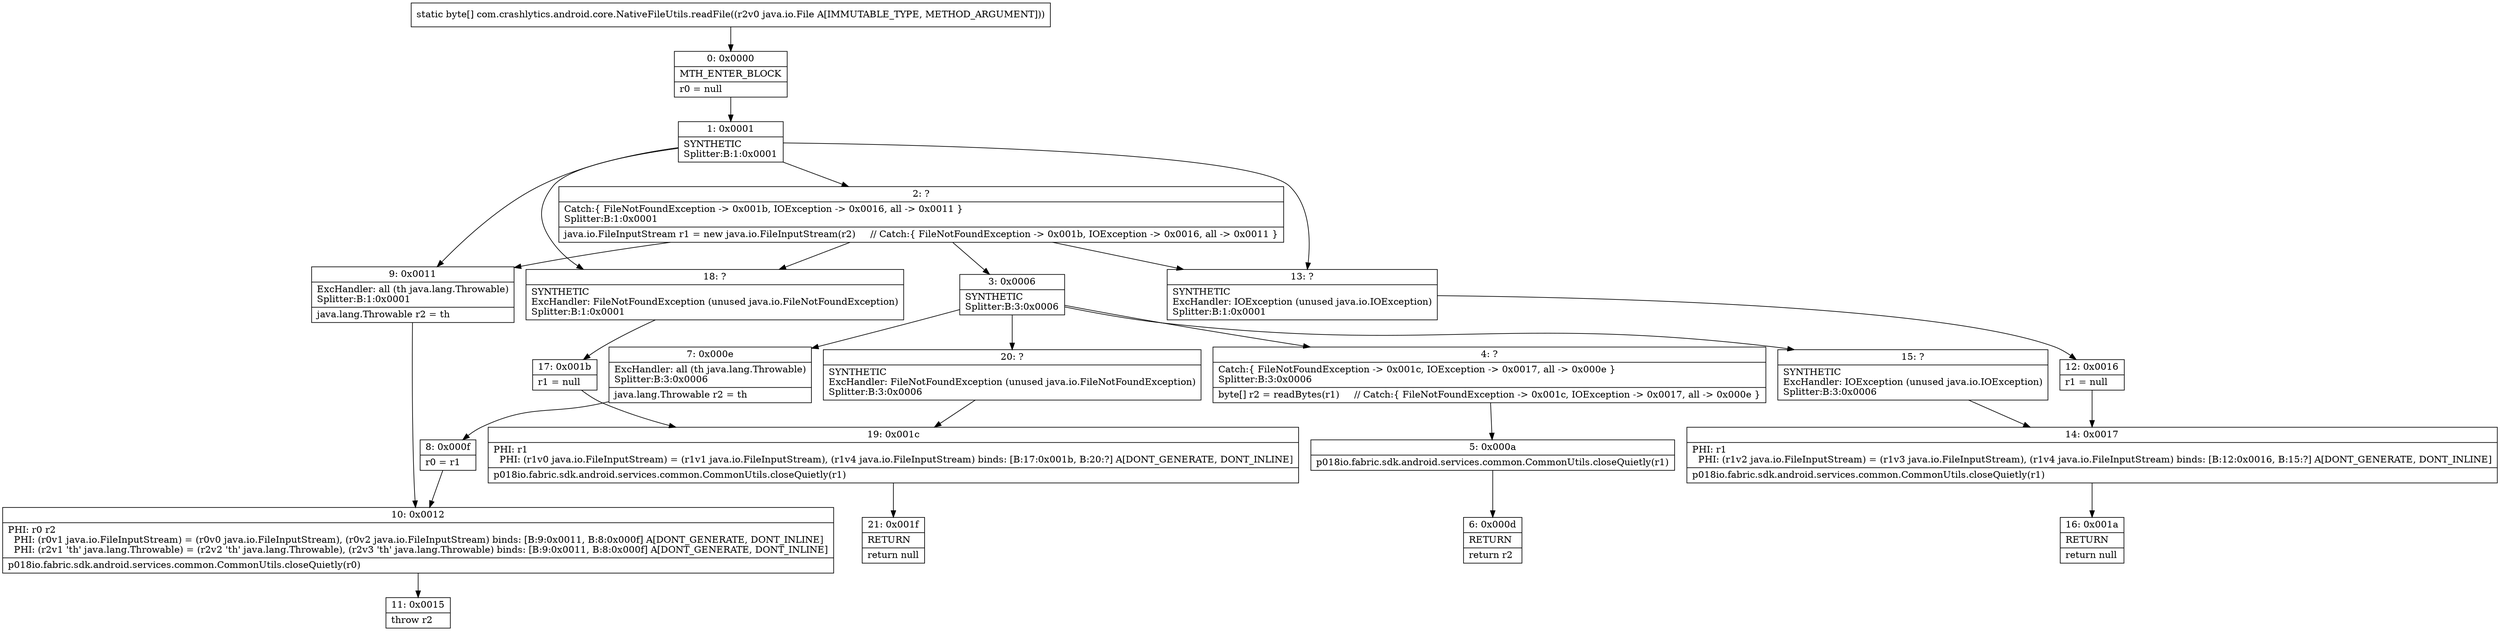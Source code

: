 digraph "CFG forcom.crashlytics.android.core.NativeFileUtils.readFile(Ljava\/io\/File;)[B" {
Node_0 [shape=record,label="{0\:\ 0x0000|MTH_ENTER_BLOCK\l|r0 = null\l}"];
Node_1 [shape=record,label="{1\:\ 0x0001|SYNTHETIC\lSplitter:B:1:0x0001\l}"];
Node_2 [shape=record,label="{2\:\ ?|Catch:\{ FileNotFoundException \-\> 0x001b, IOException \-\> 0x0016, all \-\> 0x0011 \}\lSplitter:B:1:0x0001\l|java.io.FileInputStream r1 = new java.io.FileInputStream(r2)     \/\/ Catch:\{ FileNotFoundException \-\> 0x001b, IOException \-\> 0x0016, all \-\> 0x0011 \}\l}"];
Node_3 [shape=record,label="{3\:\ 0x0006|SYNTHETIC\lSplitter:B:3:0x0006\l}"];
Node_4 [shape=record,label="{4\:\ ?|Catch:\{ FileNotFoundException \-\> 0x001c, IOException \-\> 0x0017, all \-\> 0x000e \}\lSplitter:B:3:0x0006\l|byte[] r2 = readBytes(r1)     \/\/ Catch:\{ FileNotFoundException \-\> 0x001c, IOException \-\> 0x0017, all \-\> 0x000e \}\l}"];
Node_5 [shape=record,label="{5\:\ 0x000a|p018io.fabric.sdk.android.services.common.CommonUtils.closeQuietly(r1)\l}"];
Node_6 [shape=record,label="{6\:\ 0x000d|RETURN\l|return r2\l}"];
Node_7 [shape=record,label="{7\:\ 0x000e|ExcHandler: all (th java.lang.Throwable)\lSplitter:B:3:0x0006\l|java.lang.Throwable r2 = th\l}"];
Node_8 [shape=record,label="{8\:\ 0x000f|r0 = r1\l}"];
Node_9 [shape=record,label="{9\:\ 0x0011|ExcHandler: all (th java.lang.Throwable)\lSplitter:B:1:0x0001\l|java.lang.Throwable r2 = th\l}"];
Node_10 [shape=record,label="{10\:\ 0x0012|PHI: r0 r2 \l  PHI: (r0v1 java.io.FileInputStream) = (r0v0 java.io.FileInputStream), (r0v2 java.io.FileInputStream) binds: [B:9:0x0011, B:8:0x000f] A[DONT_GENERATE, DONT_INLINE]\l  PHI: (r2v1 'th' java.lang.Throwable) = (r2v2 'th' java.lang.Throwable), (r2v3 'th' java.lang.Throwable) binds: [B:9:0x0011, B:8:0x000f] A[DONT_GENERATE, DONT_INLINE]\l|p018io.fabric.sdk.android.services.common.CommonUtils.closeQuietly(r0)\l}"];
Node_11 [shape=record,label="{11\:\ 0x0015|throw r2\l}"];
Node_12 [shape=record,label="{12\:\ 0x0016|r1 = null\l}"];
Node_13 [shape=record,label="{13\:\ ?|SYNTHETIC\lExcHandler: IOException (unused java.io.IOException)\lSplitter:B:1:0x0001\l}"];
Node_14 [shape=record,label="{14\:\ 0x0017|PHI: r1 \l  PHI: (r1v2 java.io.FileInputStream) = (r1v3 java.io.FileInputStream), (r1v4 java.io.FileInputStream) binds: [B:12:0x0016, B:15:?] A[DONT_GENERATE, DONT_INLINE]\l|p018io.fabric.sdk.android.services.common.CommonUtils.closeQuietly(r1)\l}"];
Node_15 [shape=record,label="{15\:\ ?|SYNTHETIC\lExcHandler: IOException (unused java.io.IOException)\lSplitter:B:3:0x0006\l}"];
Node_16 [shape=record,label="{16\:\ 0x001a|RETURN\l|return null\l}"];
Node_17 [shape=record,label="{17\:\ 0x001b|r1 = null\l}"];
Node_18 [shape=record,label="{18\:\ ?|SYNTHETIC\lExcHandler: FileNotFoundException (unused java.io.FileNotFoundException)\lSplitter:B:1:0x0001\l}"];
Node_19 [shape=record,label="{19\:\ 0x001c|PHI: r1 \l  PHI: (r1v0 java.io.FileInputStream) = (r1v1 java.io.FileInputStream), (r1v4 java.io.FileInputStream) binds: [B:17:0x001b, B:20:?] A[DONT_GENERATE, DONT_INLINE]\l|p018io.fabric.sdk.android.services.common.CommonUtils.closeQuietly(r1)\l}"];
Node_20 [shape=record,label="{20\:\ ?|SYNTHETIC\lExcHandler: FileNotFoundException (unused java.io.FileNotFoundException)\lSplitter:B:3:0x0006\l}"];
Node_21 [shape=record,label="{21\:\ 0x001f|RETURN\l|return null\l}"];
MethodNode[shape=record,label="{static byte[] com.crashlytics.android.core.NativeFileUtils.readFile((r2v0 java.io.File A[IMMUTABLE_TYPE, METHOD_ARGUMENT])) }"];
MethodNode -> Node_0;
Node_0 -> Node_1;
Node_1 -> Node_2;
Node_1 -> Node_18;
Node_1 -> Node_13;
Node_1 -> Node_9;
Node_2 -> Node_3;
Node_2 -> Node_18;
Node_2 -> Node_13;
Node_2 -> Node_9;
Node_3 -> Node_4;
Node_3 -> Node_20;
Node_3 -> Node_15;
Node_3 -> Node_7;
Node_4 -> Node_5;
Node_5 -> Node_6;
Node_7 -> Node_8;
Node_8 -> Node_10;
Node_9 -> Node_10;
Node_10 -> Node_11;
Node_12 -> Node_14;
Node_13 -> Node_12;
Node_14 -> Node_16;
Node_15 -> Node_14;
Node_17 -> Node_19;
Node_18 -> Node_17;
Node_19 -> Node_21;
Node_20 -> Node_19;
}

